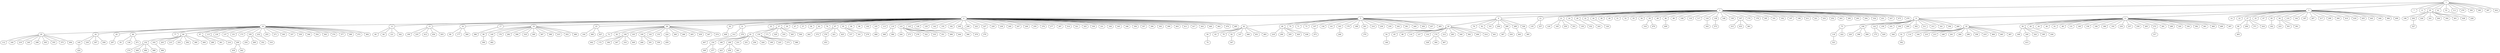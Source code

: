 graph arbol_BFS_G_1 {
    1;
    2;
    3;
    7;
    8;
    25;
    41;
    53;
    111;
    270;
    350;
    383;
    397;
    432;
    4;
    5;
    6;
    12;
    21;
    24;
    28;
    32;
    34;
    38;
    49;
    51;
    52;
    55;
    56;
    59;
    69;
    86;
    89;
    108;
    116;
    117;
    124;
    138;
    148;
    158;
    167;
    170;
    178;
    185;
    191;
    192;
    197;
    198;
    211;
    221;
    233;
    252;
    263;
    285;
    293;
    294;
    334;
    431;
    437;
    475;
    478;
    9;
    11;
    14;
    22;
    27;
    33;
    67;
    85;
    94;
    133;
    144;
    187;
    207;
    217;
    299;
    300;
    410;
    418;
    435;
    445;
    448;
    486;
    499;
    196;
    202;
    226;
    241;
    264;
    304;
    401;
    428;
    228;
    10;
    13;
    15;
    16;
    17;
    19;
    23;
    26;
    30;
    31;
    35;
    37;
    39;
    47;
    57;
    58;
    62;
    76;
    87;
    95;
    96;
    98;
    102;
    105;
    113;
    119;
    123;
    125;
    128;
    129;
    142;
    155;
    182;
    205;
    208;
    222;
    227;
    229;
    238;
    240;
    247;
    249;
    259;
    276;
    277;
    287;
    314;
    321;
    325;
    330;
    331;
    338;
    345;
    348;
    356;
    357;
    390;
    393;
    399;
    403;
    411;
    417;
    443;
    460;
    462;
    476;
    485;
    42;
    48;
    70;
    71;
    73;
    107;
    134;
    141;
    163;
    179;
    188;
    201;
    214;
    236;
    239;
    242;
    381;
    440;
    450;
    457;
    495;
    20;
    78;
    92;
    101;
    204;
    280;
    289;
    326;
    135;
    257;
    120;
    165;
    250;
    353;
    139;
    332;
    243;
    126;
    316;
    470;
    409;
    343;
    373;
    315;
    433;
    481;
    75;
    106;
    122;
    159;
    181;
    194;
    200;
    302;
    311;
    313;
    341;
    394;
    466;
    18;
    36;
    40;
    44;
    46;
    61;
    68;
    131;
    140;
    156;
    166;
    186;
    193;
    234;
    237;
    258;
    265;
    272;
    281;
    288;
    320;
    336;
    382;
    461;
    469;
    489;
    497;
    99;
    206;
    371;
    416;
    162;
    223;
    301;
    391;
    327;
    29;
    43;
    45;
    66;
    77;
    84;
    97;
    115;
    130;
    137;
    151;
    173;
    195;
    232;
    255;
    271;
    303;
    337;
    339;
    346;
    354;
    363;
    374;
    377;
    389;
    472;
    492;
    60;
    64;
    121;
    342;
    190;
    235;
    412;
    454;
    455;
    80;
    177;
    369;
    386;
    90;
    149;
    176;
    282;
    308;
    318;
    349;
    387;
    398;
    415;
    452;
    480;
    104;
    360;
    427;
    72;
    83;
    100;
    103;
    109;
    143;
    153;
    224;
    260;
    266;
    405;
    439;
    447;
    474;
    408;
    312;
    378;
    81;
    150;
    171;
    329;
    335;
    365;
    500;
    262;
    372;
    376;
    421;
    425;
    157;
    161;
    279;
    468;
    368;
    384;
    244;
    275;
    278;
    322;
    333;
    351;
    498;
    444;
    366;
    479;
    379;
    50;
    63;
    79;
    82;
    147;
    446;
    451;
    483;
    218;
    290;
    295;
    420;
    438;
    473;
    246;
    370;
    54;
    65;
    88;
    110;
    127;
    132;
    174;
    212;
    283;
    340;
    362;
    404;
    414;
    441;
    367;
    430;
    463;
    385;
    118;
    422;
    220;
    396;
    490;
    175;
    429;
    344;
    91;
    114;
    164;
    210;
    213;
    248;
    261;
    284;
    296;
    358;
    419;
    464;
    465;
    487;
    168;
    169;
    324;
    395;
    436;
    317;
    493;
    112;
    160;
    219;
    245;
    298;
    305;
    355;
    375;
    494;
    145;
    230;
    307;
    458;
    297;
    93;
    136;
    471;
    152;
    183;
    203;
    215;
    253;
    292;
    380;
    400;
    286;
    361;
    216;
    209;
    254;
    269;
    352;
    319;
    306;
    482;
    402;
    172;
    184;
    267;
    310;
    449;
    268;
    291;
    359;
    459;
    407;
    154;
    180;
    189;
    231;
    251;
    256;
    426;
    199;
    225;
    273;
    388;
    453;
    74;
    347;
    146;
    328;
    364;
    467;
    323;
    392;
    413;
    424;
    274;
    406;
    484;
    488;
    496;
    434;
    442;
    309;
    477;
    423;
    456;
    491;
    1 -- 2;
    1 -- 3;
    1 -- 7;
    1 -- 8;
    1 -- 25;
    1 -- 41;
    1 -- 53;
    1 -- 111;
    1 -- 270;
    1 -- 350;
    1 -- 383;
    1 -- 397;
    1 -- 432;
    2 -- 4;
    2 -- 5;
    2 -- 6;
    2 -- 12;
    2 -- 21;
    2 -- 24;
    2 -- 28;
    2 -- 32;
    2 -- 34;
    2 -- 38;
    2 -- 49;
    2 -- 51;
    2 -- 52;
    2 -- 55;
    2 -- 56;
    2 -- 59;
    2 -- 69;
    2 -- 86;
    2 -- 89;
    2 -- 108;
    2 -- 116;
    2 -- 117;
    2 -- 124;
    2 -- 138;
    2 -- 148;
    2 -- 158;
    2 -- 167;
    2 -- 170;
    2 -- 178;
    2 -- 185;
    2 -- 191;
    2 -- 192;
    2 -- 197;
    2 -- 198;
    2 -- 211;
    2 -- 221;
    2 -- 233;
    2 -- 252;
    2 -- 263;
    2 -- 285;
    2 -- 293;
    2 -- 294;
    2 -- 334;
    2 -- 431;
    2 -- 437;
    2 -- 475;
    2 -- 478;
    3 -- 9;
    3 -- 11;
    3 -- 14;
    3 -- 22;
    3 -- 27;
    3 -- 33;
    3 -- 67;
    3 -- 85;
    3 -- 94;
    3 -- 133;
    3 -- 144;
    3 -- 187;
    3 -- 207;
    3 -- 217;
    3 -- 299;
    3 -- 300;
    3 -- 410;
    3 -- 418;
    3 -- 435;
    3 -- 445;
    3 -- 448;
    3 -- 486;
    3 -- 499;
    25 -- 196;
    25 -- 202;
    25 -- 226;
    25 -- 241;
    25 -- 264;
    25 -- 304;
    25 -- 401;
    25 -- 428;
    53 -- 228;
    4 -- 10;
    4 -- 13;
    4 -- 15;
    4 -- 16;
    4 -- 17;
    4 -- 19;
    4 -- 23;
    4 -- 26;
    4 -- 30;
    4 -- 31;
    4 -- 35;
    4 -- 37;
    4 -- 39;
    4 -- 47;
    4 -- 57;
    4 -- 58;
    4 -- 62;
    4 -- 76;
    4 -- 87;
    4 -- 95;
    4 -- 96;
    4 -- 98;
    4 -- 102;
    4 -- 105;
    4 -- 113;
    4 -- 119;
    4 -- 123;
    4 -- 125;
    4 -- 128;
    4 -- 129;
    4 -- 142;
    4 -- 155;
    4 -- 182;
    4 -- 205;
    4 -- 208;
    4 -- 222;
    4 -- 227;
    4 -- 229;
    4 -- 238;
    4 -- 240;
    4 -- 247;
    4 -- 249;
    4 -- 259;
    4 -- 276;
    4 -- 277;
    4 -- 287;
    4 -- 314;
    4 -- 321;
    4 -- 325;
    4 -- 330;
    4 -- 331;
    4 -- 338;
    4 -- 345;
    4 -- 348;
    4 -- 356;
    4 -- 357;
    4 -- 390;
    4 -- 393;
    4 -- 399;
    4 -- 403;
    4 -- 411;
    4 -- 417;
    4 -- 443;
    4 -- 460;
    4 -- 462;
    4 -- 476;
    4 -- 485;
    5 -- 42;
    5 -- 48;
    5 -- 70;
    5 -- 71;
    5 -- 73;
    5 -- 107;
    5 -- 134;
    5 -- 141;
    5 -- 163;
    5 -- 179;
    5 -- 188;
    5 -- 201;
    5 -- 214;
    5 -- 236;
    5 -- 239;
    5 -- 242;
    5 -- 381;
    5 -- 440;
    5 -- 450;
    5 -- 457;
    5 -- 495;
    6 -- 20;
    6 -- 78;
    6 -- 92;
    6 -- 101;
    6 -- 204;
    6 -- 280;
    6 -- 289;
    6 -- 326;
    12 -- 135;
    12 -- 257;
    21 -- 120;
    21 -- 165;
    21 -- 250;
    21 -- 353;
    24 -- 139;
    28 -- 332;
    32 -- 243;
    34 -- 126;
    59 -- 316;
    59 -- 470;
    86 -- 409;
    124 -- 343;
    138 -- 373;
    167 -- 315;
    167 -- 433;
    167 -- 481;
    9 -- 75;
    9 -- 106;
    9 -- 122;
    9 -- 159;
    9 -- 181;
    9 -- 194;
    9 -- 200;
    9 -- 302;
    9 -- 311;
    9 -- 313;
    9 -- 341;
    9 -- 394;
    9 -- 466;
    11 -- 18;
    11 -- 36;
    11 -- 40;
    11 -- 44;
    11 -- 46;
    11 -- 61;
    11 -- 68;
    11 -- 131;
    11 -- 140;
    11 -- 156;
    11 -- 166;
    11 -- 186;
    11 -- 193;
    11 -- 234;
    11 -- 237;
    11 -- 258;
    11 -- 265;
    11 -- 272;
    11 -- 281;
    11 -- 288;
    11 -- 320;
    11 -- 336;
    11 -- 382;
    11 -- 461;
    11 -- 469;
    11 -- 489;
    11 -- 497;
    27 -- 99;
    27 -- 206;
    27 -- 371;
    27 -- 416;
    85 -- 162;
    94 -- 223;
    94 -- 301;
    94 -- 391;
    202 -- 327;
    10 -- 29;
    10 -- 43;
    10 -- 45;
    10 -- 66;
    10 -- 77;
    10 -- 84;
    10 -- 97;
    10 -- 115;
    10 -- 130;
    10 -- 137;
    10 -- 151;
    10 -- 173;
    10 -- 195;
    10 -- 232;
    10 -- 255;
    10 -- 271;
    10 -- 303;
    10 -- 337;
    10 -- 339;
    10 -- 346;
    10 -- 354;
    10 -- 363;
    10 -- 374;
    10 -- 377;
    10 -- 389;
    10 -- 472;
    10 -- 492;
    13 -- 60;
    13 -- 64;
    13 -- 121;
    13 -- 342;
    15 -- 190;
    15 -- 235;
    15 -- 412;
    15 -- 454;
    15 -- 455;
    16 -- 80;
    16 -- 177;
    16 -- 369;
    17 -- 386;
    19 -- 90;
    19 -- 149;
    19 -- 176;
    19 -- 282;
    19 -- 308;
    19 -- 318;
    19 -- 349;
    19 -- 387;
    19 -- 398;
    19 -- 415;
    19 -- 452;
    19 -- 480;
    23 -- 104;
    23 -- 360;
    23 -- 427;
    26 -- 72;
    26 -- 83;
    26 -- 100;
    26 -- 103;
    26 -- 109;
    26 -- 143;
    26 -- 153;
    26 -- 224;
    26 -- 260;
    26 -- 266;
    26 -- 405;
    26 -- 439;
    26 -- 447;
    26 -- 474;
    30 -- 408;
    31 -- 312;
    31 -- 378;
    37 -- 81;
    37 -- 150;
    37 -- 171;
    37 -- 329;
    37 -- 335;
    37 -- 365;
    37 -- 500;
    62 -- 262;
    87 -- 372;
    87 -- 376;
    87 -- 421;
    87 -- 425;
    95 -- 157;
    95 -- 161;
    95 -- 279;
    105 -- 468;
    119 -- 368;
    119 -- 384;
    123 -- 244;
    123 -- 275;
    123 -- 278;
    123 -- 322;
    123 -- 333;
    123 -- 351;
    123 -- 498;
    125 -- 444;
    205 -- 366;
    205 -- 479;
    227 -- 379;
    42 -- 50;
    42 -- 63;
    42 -- 79;
    42 -- 82;
    42 -- 147;
    42 -- 446;
    42 -- 451;
    42 -- 483;
    48 -- 218;
    48 -- 290;
    48 -- 295;
    48 -- 420;
    48 -- 438;
    107 -- 473;
    163 -- 246;
    201 -- 370;
    20 -- 54;
    20 -- 65;
    20 -- 88;
    20 -- 110;
    20 -- 127;
    20 -- 132;
    20 -- 174;
    20 -- 212;
    20 -- 283;
    20 -- 340;
    20 -- 362;
    20 -- 404;
    20 -- 414;
    92 -- 441;
    280 -- 367;
    280 -- 430;
    289 -- 463;
    326 -- 385;
    75 -- 118;
    75 -- 422;
    106 -- 220;
    106 -- 396;
    106 -- 490;
    122 -- 175;
    122 -- 429;
    194 -- 344;
    18 -- 91;
    18 -- 114;
    18 -- 164;
    18 -- 210;
    18 -- 213;
    18 -- 248;
    18 -- 261;
    18 -- 284;
    18 -- 296;
    18 -- 358;
    18 -- 419;
    18 -- 464;
    18 -- 465;
    18 -- 487;
    36 -- 168;
    36 -- 169;
    36 -- 324;
    36 -- 395;
    40 -- 436;
    272 -- 317;
    99 -- 493;
    29 -- 112;
    29 -- 160;
    29 -- 219;
    29 -- 245;
    29 -- 298;
    29 -- 305;
    29 -- 355;
    29 -- 375;
    29 -- 494;
    43 -- 145;
    43 -- 230;
    43 -- 307;
    43 -- 458;
    45 -- 297;
    66 -- 93;
    66 -- 136;
    66 -- 471;
    84 -- 152;
    84 -- 183;
    84 -- 203;
    84 -- 215;
    84 -- 253;
    84 -- 292;
    84 -- 380;
    84 -- 400;
    97 -- 286;
    97 -- 361;
    115 -- 216;
    137 -- 209;
    195 -- 254;
    195 -- 269;
    195 -- 352;
    232 -- 319;
    90 -- 306;
    149 -- 482;
    72 -- 402;
    100 -- 172;
    100 -- 184;
    100 -- 267;
    100 -- 310;
    100 -- 449;
    109 -- 268;
    109 -- 291;
    109 -- 359;
    224 -- 459;
    312 -- 407;
    81 -- 154;
    81 -- 180;
    81 -- 189;
    81 -- 231;
    81 -- 251;
    81 -- 256;
    81 -- 426;
    150 -- 199;
    150 -- 225;
    150 -- 273;
    150 -- 388;
    376 -- 453;
    50 -- 74;
    82 -- 347;
    54 -- 146;
    174 -- 328;
    174 -- 364;
    174 -- 467;
    118 -- 323;
    91 -- 392;
    169 -- 413;
    145 -- 424;
    152 -- 274;
    152 -- 406;
    152 -- 484;
    152 -- 488;
    183 -- 496;
    209 -- 434;
    209 -- 442;
    154 -- 309;
    154 -- 477;
    189 -- 423;
    189 -- 456;
    189 -- 491;
}